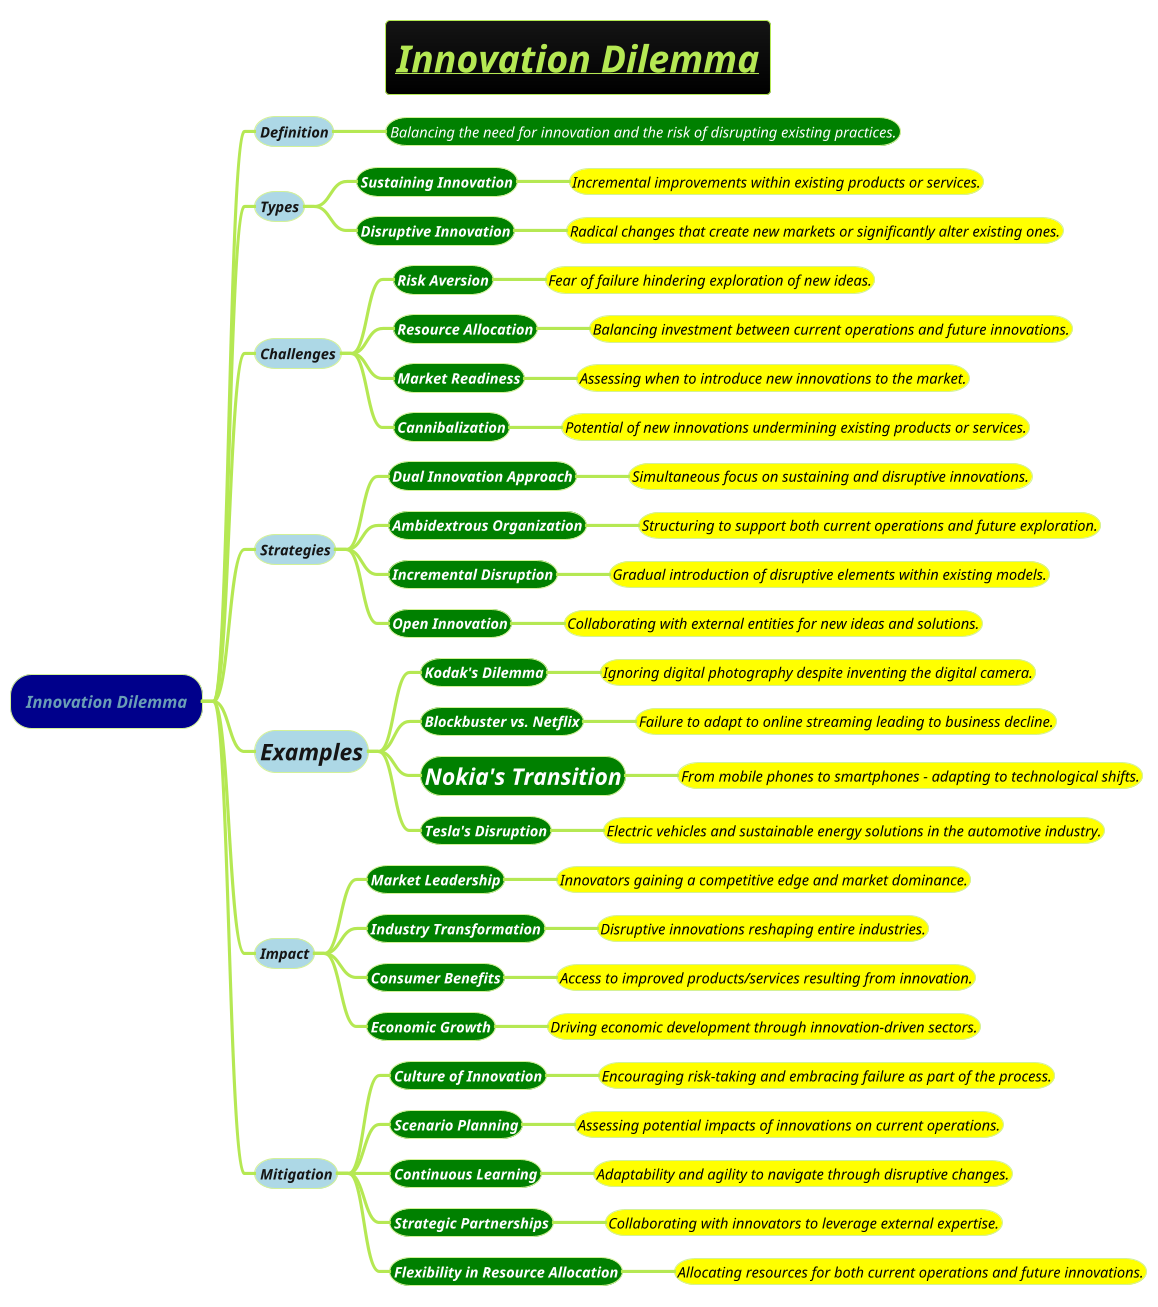 @startmindmap
title =<i><b><u>Innovation Dilemma
!theme hacker

*[#darkblue] <i>Innovation Dilemma
**[#lightblue] <i><color #blac><size:14>Definition
***[#green] <i><color #white><size:14>Balancing the need for innovation and the risk of disrupting existing practices.
**[#lightblue] <i><color #blac><size:14>Types
***[#green] <b><i><color #white><size:14>Sustaining Innovation
****[#yellow] <i><color #black><size:14>Incremental improvements within existing products or services.
***[#green] <b><i><color #white><size:14>Disruptive Innovation
****[#yellow] <i><color #black><size:14>Radical changes that create new markets or significantly alter existing ones.
**[#lightblue] <i><color #blac><size:14>Challenges
***[#green] <b><i><color #white><size:14>Risk Aversion
****[#yellow] <i><color #black><size:14>Fear of failure hindering exploration of new ideas.
***[#green] <b><i><color #white><size:14>Resource Allocation
****[#yellow] <i><color #black><size:14>Balancing investment between current operations and future innovations.
***[#green] <b><i><color #white><size:14>Market Readiness
****[#yellow] <i><color #black><size:14>Assessing when to introduce new innovations to the market.
***[#green] <b><i><color #white><size:14>Cannibalization
****[#yellow] <i><color #black><size:14>Potential of new innovations undermining existing products or services.
**[#lightblue] <i><color #blac><size:14>Strategies
***[#green] <b><i><color #white><size:14>Dual Innovation Approach
****[#yellow] <i><color #black><size:14>Simultaneous focus on sustaining and disruptive innovations.
***[#green] <b><i><color #white><size:14>Ambidextrous Organization
****[#yellow] <i><color #black><size:14>Structuring to support both current operations and future exploration.
***[#green] <b><i><color #white><size:14>Incremental Disruption
****[#yellow] <i><color #black><size:14>Gradual introduction of disruptive elements within existing models.
***[#green] <b><i><color #white><size:14>Open Innovation
****[#yellow] <i><color #black><size:14>Collaborating with external entities for new ideas and solutions.
**[#lightblue] <i><color #blac><size:22>Examples
***[#green] <b><i><color #white><size:14>Kodak's Dilemma
****[#yellow] <i><color #black><size:14>Ignoring digital photography despite inventing the digital camera.
***[#green] <b><i><color #white><size:14>Blockbuster vs. Netflix
****[#yellow] <i><color #black><size:14>Failure to adapt to online streaming leading to business decline.
***[#green] <b><i><color #white><size:22>Nokia's Transition
****[#yellow] <i><color #black><size:14>From mobile phones to smartphones – adapting to technological shifts.
***[#green] <b><i><color #white><size:14>Tesla's Disruption
****[#yellow] <i><color #black><size:14>Electric vehicles and sustainable energy solutions in the automotive industry.
**[#lightblue] <i><color #blac><size:14>Impact
***[#green] <b><i><color #white><size:14>Market Leadership
****[#yellow] <i><color #black><size:14>Innovators gaining a competitive edge and market dominance.
***[#green] <b><i><color #white><size:14>Industry Transformation
****[#yellow] <i><color #black><size:14>Disruptive innovations reshaping entire industries.
***[#green] <b><i><color #white><size:14>Consumer Benefits
****[#yellow] <i><color #black><size:14>Access to improved products/services resulting from innovation.
***[#green] <b><i><color #white><size:14>Economic Growth
****[#yellow] <i><color #black><size:14>Driving economic development through innovation-driven sectors.
**[#lightblue] <i><color #blac><size:14>Mitigation
***[#green] <b><i><color #white><size:14>Culture of Innovation
****[#yellow] <i><color #black><size:14>Encouraging risk-taking and embracing failure as part of the process.
***[#green] <b><i><color #white><size:14>Scenario Planning
****[#yellow] <i><color #black><size:14>Assessing potential impacts of innovations on current operations.
***[#green] <b><i><color #white><size:14>Continuous Learning
****[#yellow] <i><color #black><size:14>Adaptability and agility to navigate through disruptive changes.
***[#green] <b><i><color #white><size:14>Strategic Partnerships
****[#yellow] <i><color #black><size:14>Collaborating with innovators to leverage external expertise.
***[#green] <b><i><color #white><size:14>Flexibility in Resource Allocation
****[#yellow] <i><color #black><size:14>Allocating resources for both current operations and future innovations.

@endmindmap
